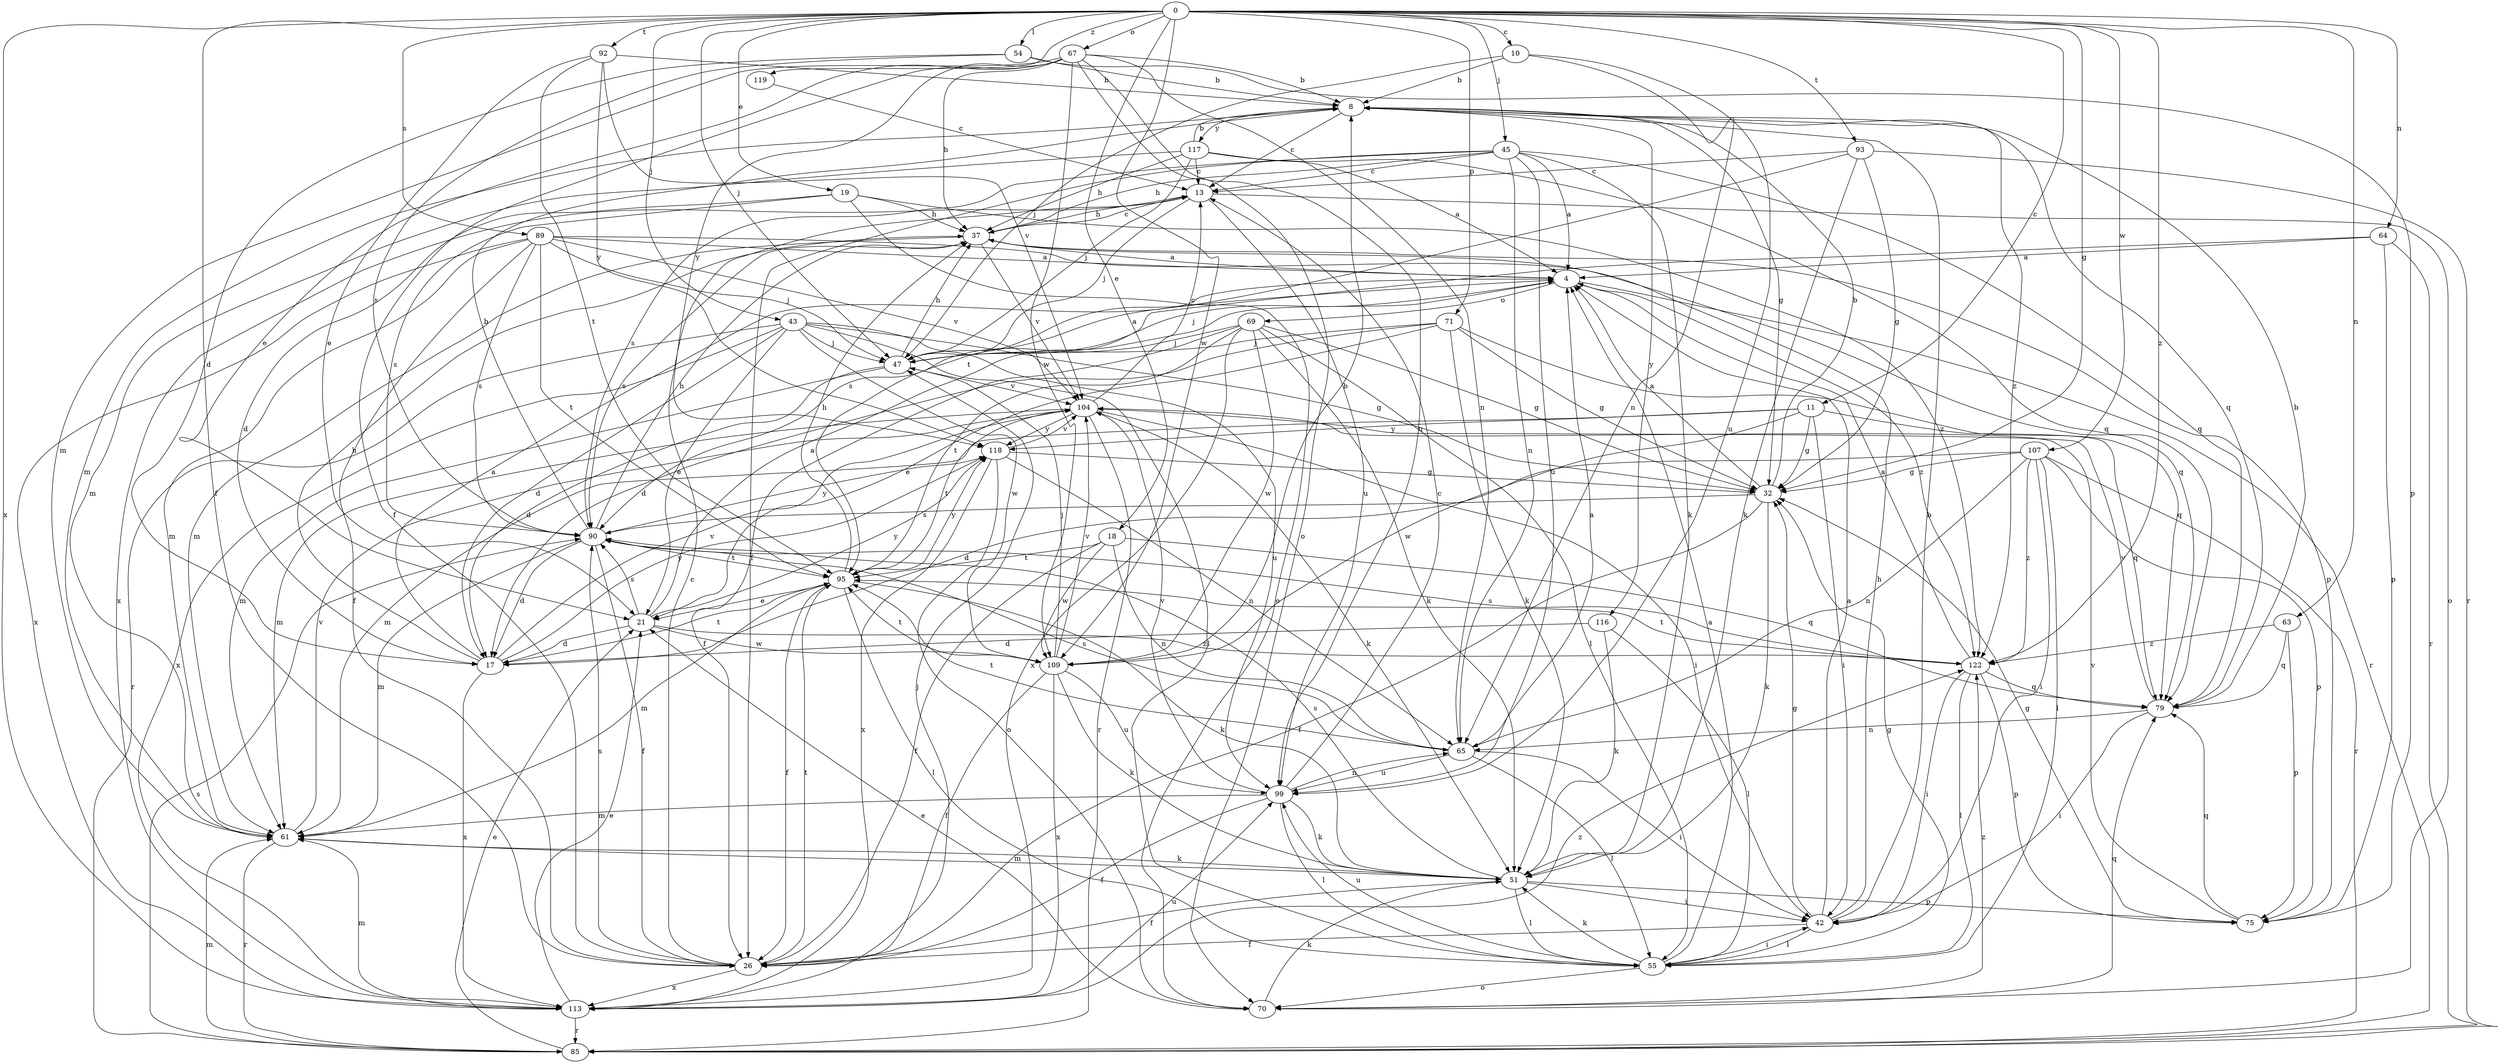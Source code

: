 strict digraph  {
0;
4;
8;
10;
11;
13;
17;
18;
19;
21;
26;
32;
37;
42;
43;
45;
47;
51;
54;
55;
61;
63;
64;
65;
67;
69;
70;
71;
75;
79;
85;
89;
90;
92;
93;
95;
99;
104;
107;
109;
113;
116;
117;
118;
119;
122;
0 -> 10  [label=c];
0 -> 11  [label=c];
0 -> 18  [label=e];
0 -> 19  [label=e];
0 -> 26  [label=f];
0 -> 32  [label=g];
0 -> 43  [label=j];
0 -> 45  [label=j];
0 -> 47  [label=j];
0 -> 54  [label=l];
0 -> 63  [label=n];
0 -> 64  [label=n];
0 -> 67  [label=o];
0 -> 71  [label=p];
0 -> 89  [label=s];
0 -> 92  [label=t];
0 -> 93  [label=t];
0 -> 107  [label=w];
0 -> 109  [label=w];
0 -> 113  [label=x];
0 -> 119  [label=z];
0 -> 122  [label=z];
4 -> 47  [label=j];
4 -> 69  [label=o];
4 -> 85  [label=r];
4 -> 122  [label=z];
8 -> 13  [label=c];
8 -> 32  [label=g];
8 -> 61  [label=m];
8 -> 79  [label=q];
8 -> 116  [label=y];
8 -> 117  [label=y];
8 -> 122  [label=z];
10 -> 8  [label=b];
10 -> 47  [label=j];
10 -> 65  [label=n];
10 -> 99  [label=u];
11 -> 32  [label=g];
11 -> 42  [label=i];
11 -> 61  [label=m];
11 -> 79  [label=q];
11 -> 109  [label=w];
11 -> 118  [label=y];
13 -> 37  [label=h];
13 -> 47  [label=j];
13 -> 70  [label=o];
13 -> 99  [label=u];
13 -> 113  [label=x];
17 -> 4  [label=a];
17 -> 37  [label=h];
17 -> 95  [label=t];
17 -> 104  [label=v];
17 -> 113  [label=x];
17 -> 118  [label=y];
18 -> 26  [label=f];
18 -> 65  [label=n];
18 -> 79  [label=q];
18 -> 95  [label=t];
18 -> 109  [label=w];
19 -> 17  [label=d];
19 -> 37  [label=h];
19 -> 70  [label=o];
19 -> 90  [label=s];
19 -> 122  [label=z];
21 -> 4  [label=a];
21 -> 17  [label=d];
21 -> 90  [label=s];
21 -> 109  [label=w];
21 -> 118  [label=y];
21 -> 122  [label=z];
26 -> 13  [label=c];
26 -> 90  [label=s];
26 -> 95  [label=t];
26 -> 113  [label=x];
32 -> 4  [label=a];
32 -> 8  [label=b];
32 -> 26  [label=f];
32 -> 51  [label=k];
32 -> 90  [label=s];
37 -> 4  [label=a];
37 -> 13  [label=c];
37 -> 61  [label=m];
37 -> 75  [label=p];
37 -> 90  [label=s];
37 -> 104  [label=v];
42 -> 4  [label=a];
42 -> 8  [label=b];
42 -> 26  [label=f];
42 -> 32  [label=g];
42 -> 37  [label=h];
42 -> 55  [label=l];
43 -> 17  [label=d];
43 -> 21  [label=e];
43 -> 32  [label=g];
43 -> 47  [label=j];
43 -> 55  [label=l];
43 -> 85  [label=r];
43 -> 99  [label=u];
43 -> 109  [label=w];
43 -> 113  [label=x];
45 -> 4  [label=a];
45 -> 13  [label=c];
45 -> 26  [label=f];
45 -> 37  [label=h];
45 -> 51  [label=k];
45 -> 65  [label=n];
45 -> 79  [label=q];
45 -> 90  [label=s];
45 -> 99  [label=u];
47 -> 4  [label=a];
47 -> 17  [label=d];
47 -> 37  [label=h];
47 -> 61  [label=m];
47 -> 104  [label=v];
51 -> 26  [label=f];
51 -> 42  [label=i];
51 -> 55  [label=l];
51 -> 61  [label=m];
51 -> 75  [label=p];
51 -> 90  [label=s];
54 -> 8  [label=b];
54 -> 17  [label=d];
54 -> 75  [label=p];
54 -> 90  [label=s];
55 -> 4  [label=a];
55 -> 32  [label=g];
55 -> 42  [label=i];
55 -> 51  [label=k];
55 -> 70  [label=o];
55 -> 99  [label=u];
61 -> 51  [label=k];
61 -> 85  [label=r];
61 -> 104  [label=v];
63 -> 75  [label=p];
63 -> 79  [label=q];
63 -> 122  [label=z];
64 -> 4  [label=a];
64 -> 75  [label=p];
64 -> 85  [label=r];
64 -> 90  [label=s];
65 -> 4  [label=a];
65 -> 42  [label=i];
65 -> 55  [label=l];
65 -> 90  [label=s];
65 -> 95  [label=t];
65 -> 99  [label=u];
67 -> 8  [label=b];
67 -> 21  [label=e];
67 -> 26  [label=f];
67 -> 37  [label=h];
67 -> 61  [label=m];
67 -> 65  [label=n];
67 -> 70  [label=o];
67 -> 99  [label=u];
67 -> 109  [label=w];
67 -> 118  [label=y];
69 -> 26  [label=f];
69 -> 32  [label=g];
69 -> 47  [label=j];
69 -> 51  [label=k];
69 -> 55  [label=l];
69 -> 95  [label=t];
69 -> 109  [label=w];
69 -> 113  [label=x];
70 -> 21  [label=e];
70 -> 51  [label=k];
70 -> 79  [label=q];
70 -> 122  [label=z];
71 -> 17  [label=d];
71 -> 21  [label=e];
71 -> 32  [label=g];
71 -> 47  [label=j];
71 -> 51  [label=k];
71 -> 79  [label=q];
75 -> 32  [label=g];
75 -> 79  [label=q];
75 -> 104  [label=v];
79 -> 8  [label=b];
79 -> 42  [label=i];
79 -> 65  [label=n];
79 -> 104  [label=v];
85 -> 21  [label=e];
85 -> 61  [label=m];
85 -> 90  [label=s];
89 -> 4  [label=a];
89 -> 26  [label=f];
89 -> 47  [label=j];
89 -> 61  [label=m];
89 -> 79  [label=q];
89 -> 90  [label=s];
89 -> 95  [label=t];
89 -> 104  [label=v];
89 -> 113  [label=x];
90 -> 8  [label=b];
90 -> 17  [label=d];
90 -> 26  [label=f];
90 -> 37  [label=h];
90 -> 61  [label=m];
90 -> 95  [label=t];
90 -> 118  [label=y];
92 -> 8  [label=b];
92 -> 21  [label=e];
92 -> 95  [label=t];
92 -> 104  [label=v];
92 -> 118  [label=y];
93 -> 13  [label=c];
93 -> 32  [label=g];
93 -> 51  [label=k];
93 -> 85  [label=r];
93 -> 95  [label=t];
95 -> 21  [label=e];
95 -> 26  [label=f];
95 -> 37  [label=h];
95 -> 51  [label=k];
95 -> 55  [label=l];
95 -> 61  [label=m];
95 -> 118  [label=y];
99 -> 13  [label=c];
99 -> 26  [label=f];
99 -> 51  [label=k];
99 -> 55  [label=l];
99 -> 61  [label=m];
99 -> 65  [label=n];
99 -> 104  [label=v];
104 -> 13  [label=c];
104 -> 42  [label=i];
104 -> 51  [label=k];
104 -> 61  [label=m];
104 -> 85  [label=r];
104 -> 95  [label=t];
104 -> 118  [label=y];
107 -> 17  [label=d];
107 -> 32  [label=g];
107 -> 42  [label=i];
107 -> 55  [label=l];
107 -> 65  [label=n];
107 -> 75  [label=p];
107 -> 85  [label=r];
107 -> 122  [label=z];
109 -> 8  [label=b];
109 -> 26  [label=f];
109 -> 47  [label=j];
109 -> 51  [label=k];
109 -> 95  [label=t];
109 -> 99  [label=u];
109 -> 104  [label=v];
109 -> 113  [label=x];
113 -> 21  [label=e];
113 -> 47  [label=j];
113 -> 61  [label=m];
113 -> 85  [label=r];
113 -> 99  [label=u];
113 -> 122  [label=z];
116 -> 17  [label=d];
116 -> 51  [label=k];
116 -> 55  [label=l];
117 -> 4  [label=a];
117 -> 8  [label=b];
117 -> 13  [label=c];
117 -> 37  [label=h];
117 -> 47  [label=j];
117 -> 61  [label=m];
117 -> 79  [label=q];
118 -> 32  [label=g];
118 -> 65  [label=n];
118 -> 70  [label=o];
118 -> 104  [label=v];
118 -> 113  [label=x];
119 -> 13  [label=c];
122 -> 4  [label=a];
122 -> 42  [label=i];
122 -> 55  [label=l];
122 -> 75  [label=p];
122 -> 79  [label=q];
122 -> 90  [label=s];
122 -> 95  [label=t];
}
